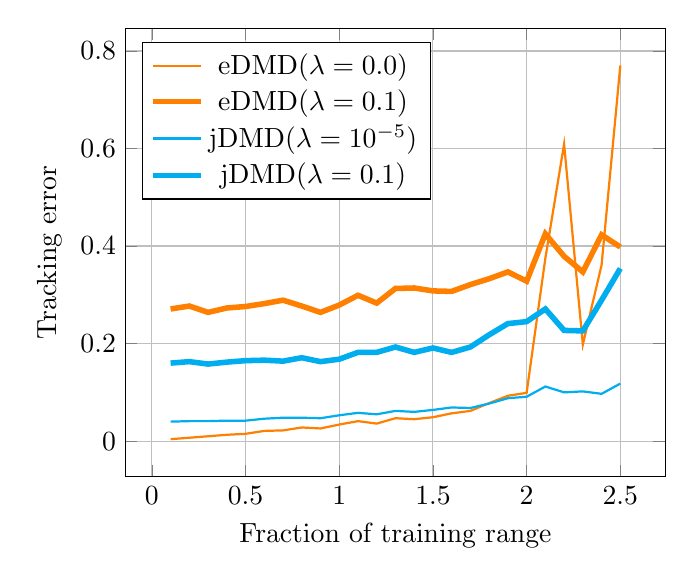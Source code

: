% Recommended preamble:
\begin{tikzpicture}
\begin{axis}[xmajorgrids, ymajorgrids, xlabel={Fraction of training range}, ylabel={Tracking error}, legend pos={north west}]
    \addplot+[no marks, color={orange}, thick]
        coordinates {
            (0.1,0.004)
            (0.2,0.007)
            (0.3,0.01)
            (0.4,0.013)
            (0.5,0.015)
            (0.6,0.021)
            (0.7,0.022)
            (0.8,0.028)
            (0.9,0.026)
            (1.0,0.034)
            (1.1,0.041)
            (1.2,0.036)
            (1.3,0.047)
            (1.4,0.045)
            (1.5,0.049)
            (1.6,0.057)
            (1.7,0.062)
            (1.8,0.078)
            (1.9,0.093)
            (2.0,0.099)
            (2.1,0.375)
            (2.2,0.609)
            (2.3,0.198)
            (2.4,0.361)
            (2.5,0.77)
        }
        ;
    \addplot+[no marks, very thick, color={orange}, line width={2.0}]
        coordinates {
            (0.1,0.271)
            (0.2,0.277)
            (0.3,0.264)
            (0.4,0.273)
            (0.5,0.276)
            (0.6,0.282)
            (0.7,0.289)
            (0.8,0.277)
            (0.9,0.264)
            (1.0,0.279)
            (1.1,0.299)
            (1.2,0.283)
            (1.3,0.313)
            (1.4,0.314)
            (1.5,0.308)
            (1.6,0.307)
            (1.7,0.321)
            (1.8,0.333)
            (1.9,0.347)
            (2.0,0.328)
            (2.1,0.425)
            (2.2,0.379)
            (2.3,0.347)
            (2.4,0.423)
            (2.5,0.398)
        }
        ;
    \addplot+[no marks, color={cyan}, thick]
        coordinates {
            (0.1,0.04)
            (0.2,0.041)
            (0.3,0.041)
            (0.4,0.042)
            (0.5,0.042)
            (0.6,0.046)
            (0.7,0.048)
            (0.8,0.048)
            (0.9,0.047)
            (1.0,0.053)
            (1.1,0.058)
            (1.2,0.055)
            (1.3,0.062)
            (1.4,0.06)
            (1.5,0.064)
            (1.6,0.069)
            (1.7,0.068)
            (1.8,0.077)
            (1.9,0.088)
            (2.0,0.091)
            (2.1,0.112)
            (2.2,0.1)
            (2.3,0.102)
            (2.4,0.097)
            (2.5,0.118)
        }
        ;
    \addplot+[no marks, very thick, color={cyan}, line width={2.0}]
        coordinates {
            (0.1,0.16)
            (0.2,0.163)
            (0.3,0.158)
            (0.4,0.162)
            (0.5,0.165)
            (0.6,0.166)
            (0.7,0.164)
            (0.8,0.171)
            (0.9,0.163)
            (1.0,0.168)
            (1.1,0.182)
            (1.2,0.182)
            (1.3,0.193)
            (1.4,0.182)
            (1.5,0.191)
            (1.6,0.182)
            (1.7,0.193)
            (1.8,0.218)
            (1.9,0.241)
            (2.0,0.245)
            (2.1,0.271)
            (2.2,0.227)
            (2.3,0.226)
            (2.4,0.289)
            (2.5,0.354)
        }
        ;
    \legend{{eDMD$(\lambda = 0.0)$},{eDMD$(\lambda = 0.1)$},{jDMD$(\lambda = 10^{-5})$},{jDMD$(\lambda = 0.1)$}}
\end{axis}
\end{tikzpicture}
